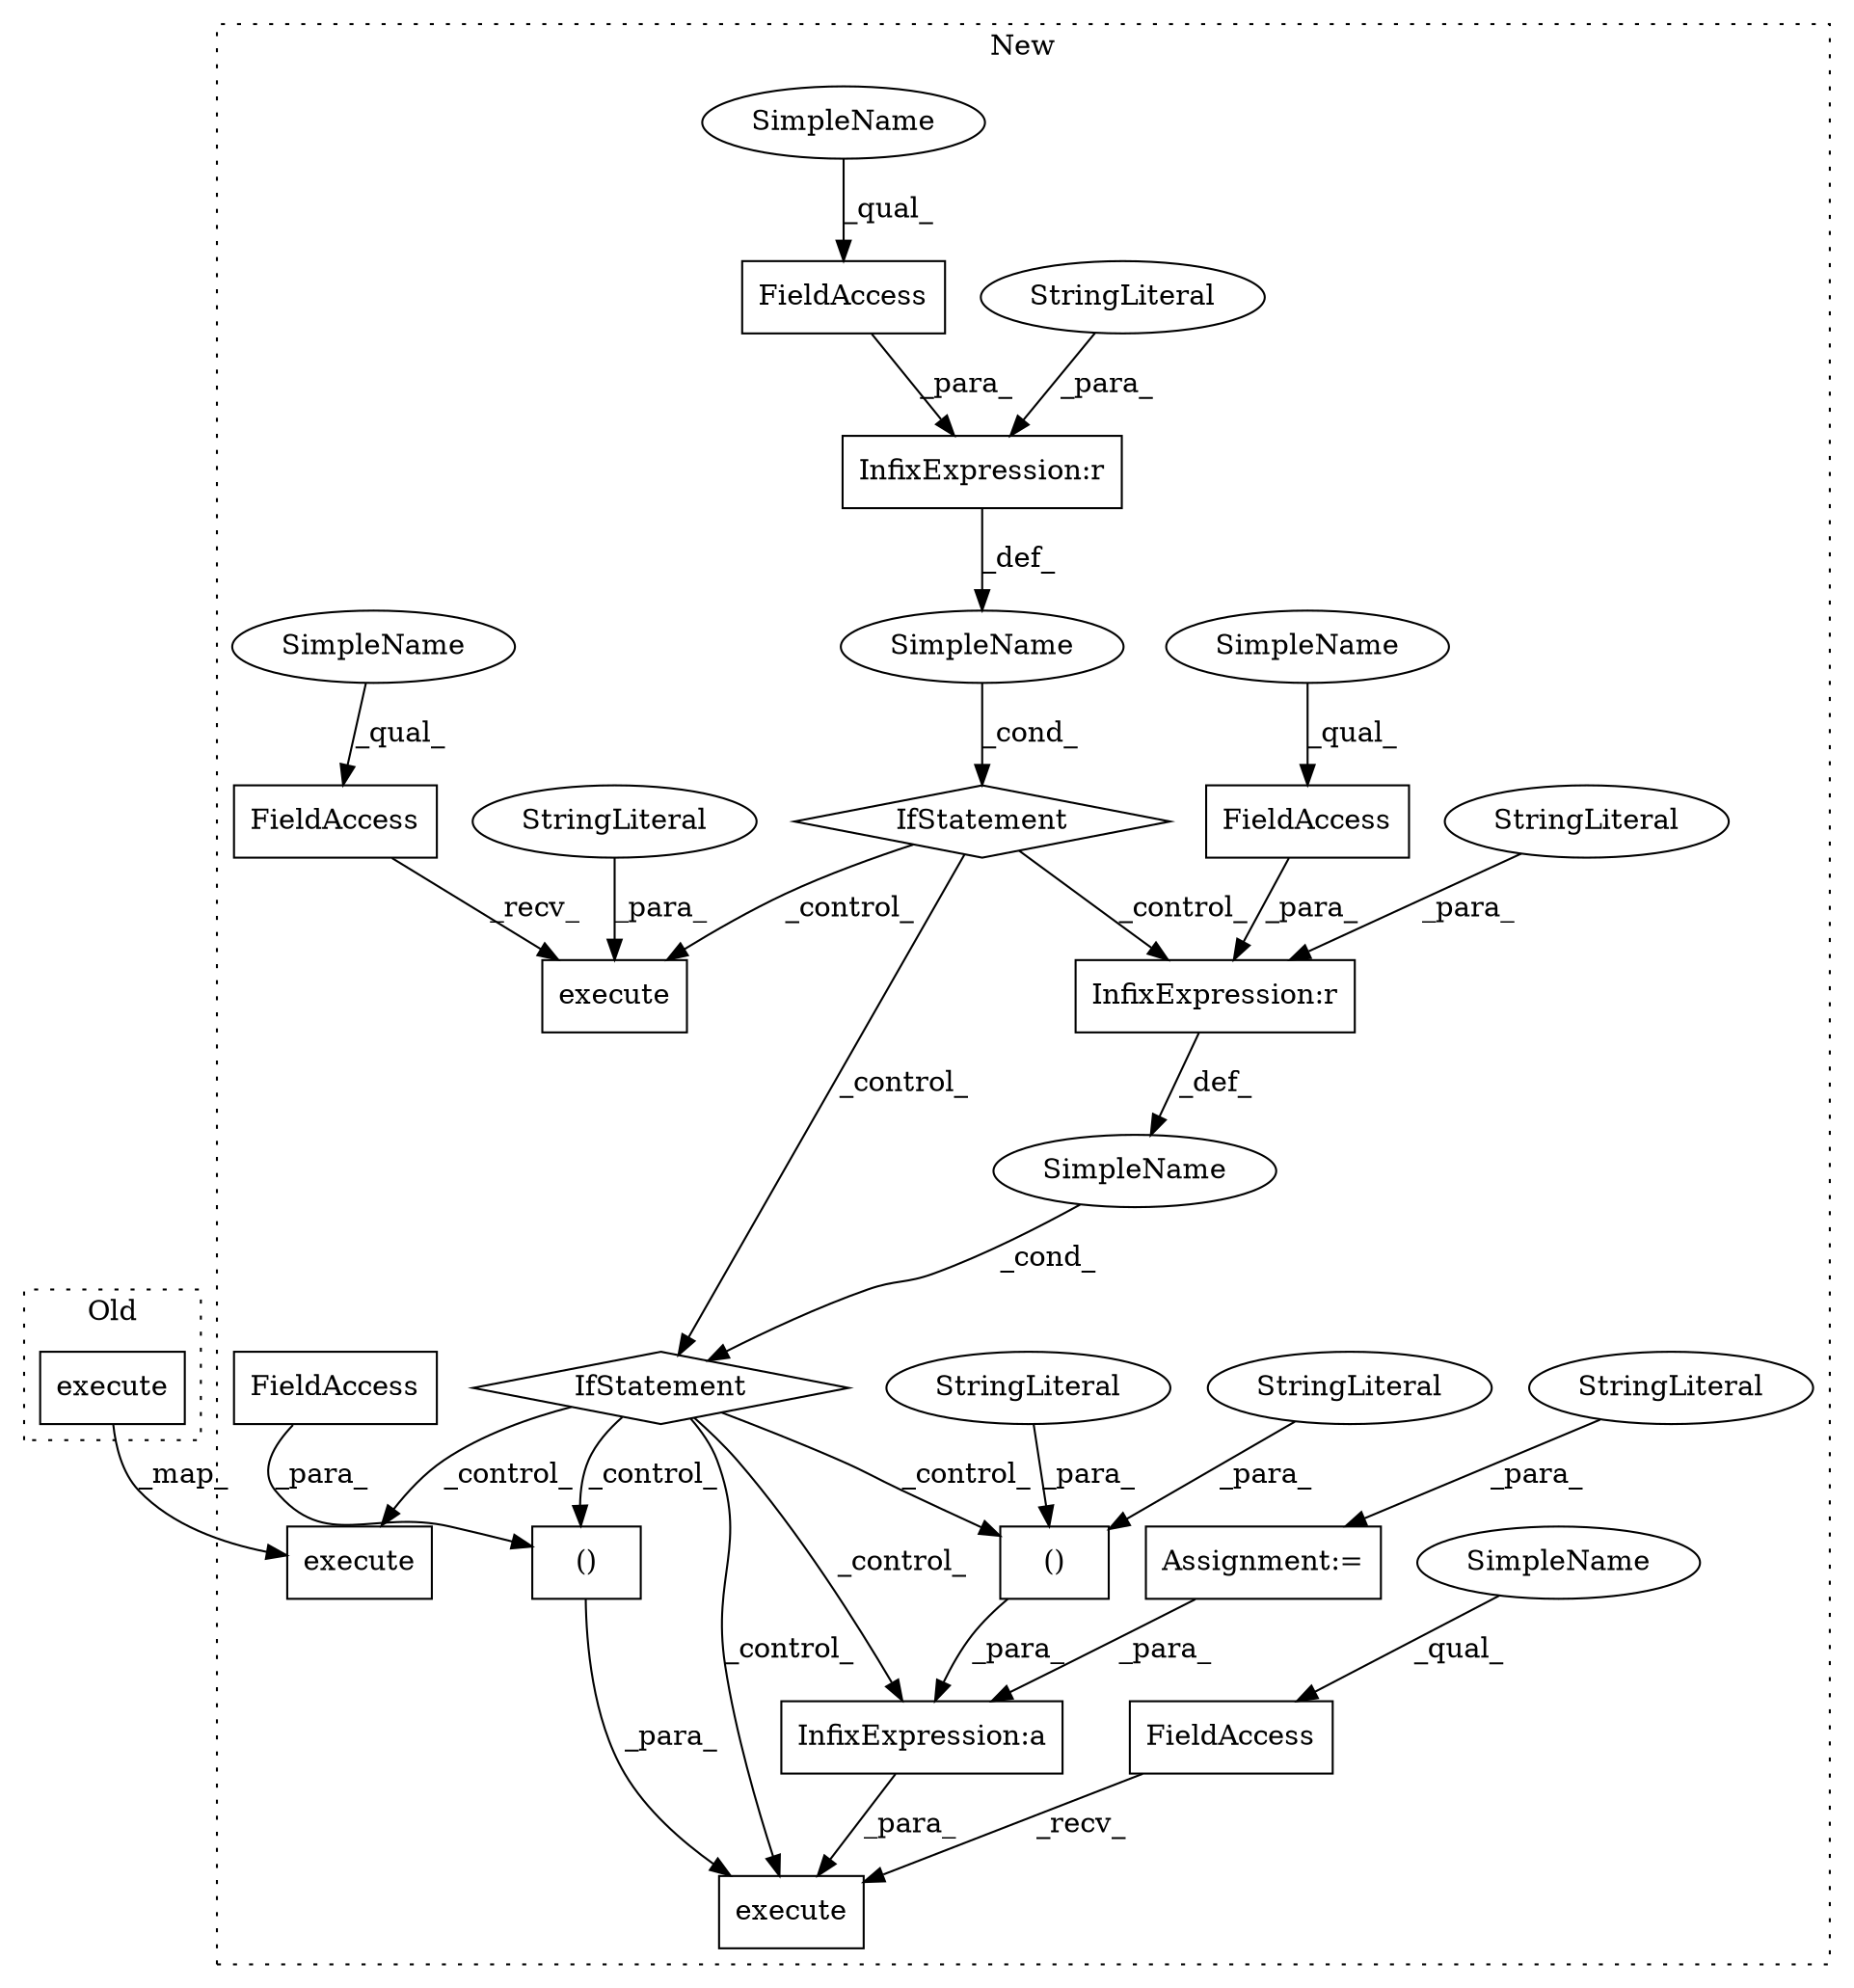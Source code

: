 digraph G {
subgraph cluster0 {
1 [label="execute" a="32" s="11131,11167" l="8,1" shape="box"];
label = "Old";
style="dotted";
}
subgraph cluster1 {
2 [label="execute" a="32" s="15872,15908" l="8,1" shape="box"];
3 [label="IfStatement" a="25" s="15685,15712" l="4,2" shape="diamond"];
4 [label="SimpleName" a="42" s="" l="" shape="ellipse"];
5 [label="SimpleName" a="42" s="" l="" shape="ellipse"];
6 [label="InfixExpression:r" a="27" s="15700" l="4" shape="box"];
7 [label="FieldAccess" a="22" s="15689" l="11" shape="box"];
8 [label="InfixExpression:a" a="27" s="15748" l="12" shape="box"];
9 [label="()" a="106" s="15806" l="45" shape="box"];
10 [label="InfixExpression:r" a="27" s="15506" l="4" shape="box"];
11 [label="FieldAccess" a="22" s="15620" l="8" shape="box"];
12 [label="FieldAccess" a="22" s="15724" l="8" shape="box"];
13 [label="FieldAccess" a="22" s="15846" l="5" shape="box"];
14 [label="FieldAccess" a="22" s="15495" l="11" shape="box"];
15 [label="IfStatement" a="25" s="15491,15517" l="4,2" shape="diamond"];
16 [label="execute" a="32" s="15733,15851" l="8,2" shape="box"];
17 [label="StringLiteral" a="45" s="15510" l="7" shape="ellipse"];
18 [label="execute" a="32" s="15629,15662" l="8,1" shape="box"];
19 [label="StringLiteral" a="45" s="15704" l="8" shape="ellipse"];
20 [label="Assignment:=" a="7" s="15438" l="1" shape="box"];
21 [label="StringLiteral" a="45" s="15439" l="44" shape="ellipse"];
22 [label="StringLiteral" a="45" s="15637" l="25" shape="ellipse"];
23 [label="()" a="106" s="15760" l="35" shape="box"];
24 [label="StringLiteral" a="45" s="15760" l="3" shape="ellipse"];
25 [label="StringLiteral" a="45" s="15776" l="3" shape="ellipse"];
26 [label="SimpleName" a="42" s="15724" l="4" shape="ellipse"];
27 [label="SimpleName" a="42" s="15689" l="4" shape="ellipse"];
28 [label="SimpleName" a="42" s="15495" l="4" shape="ellipse"];
29 [label="SimpleName" a="42" s="15620" l="4" shape="ellipse"];
label = "New";
style="dotted";
}
1 -> 2 [label="_map_"];
3 -> 9 [label="_control_"];
3 -> 23 [label="_control_"];
3 -> 8 [label="_control_"];
3 -> 16 [label="_control_"];
3 -> 2 [label="_control_"];
4 -> 3 [label="_cond_"];
5 -> 15 [label="_cond_"];
6 -> 4 [label="_def_"];
7 -> 6 [label="_para_"];
8 -> 16 [label="_para_"];
9 -> 16 [label="_para_"];
10 -> 5 [label="_def_"];
11 -> 18 [label="_recv_"];
12 -> 16 [label="_recv_"];
13 -> 9 [label="_para_"];
14 -> 10 [label="_para_"];
15 -> 3 [label="_control_"];
15 -> 6 [label="_control_"];
15 -> 18 [label="_control_"];
17 -> 10 [label="_para_"];
19 -> 6 [label="_para_"];
20 -> 8 [label="_para_"];
21 -> 20 [label="_para_"];
22 -> 18 [label="_para_"];
23 -> 8 [label="_para_"];
24 -> 23 [label="_para_"];
25 -> 23 [label="_para_"];
26 -> 12 [label="_qual_"];
27 -> 7 [label="_qual_"];
28 -> 14 [label="_qual_"];
29 -> 11 [label="_qual_"];
}
